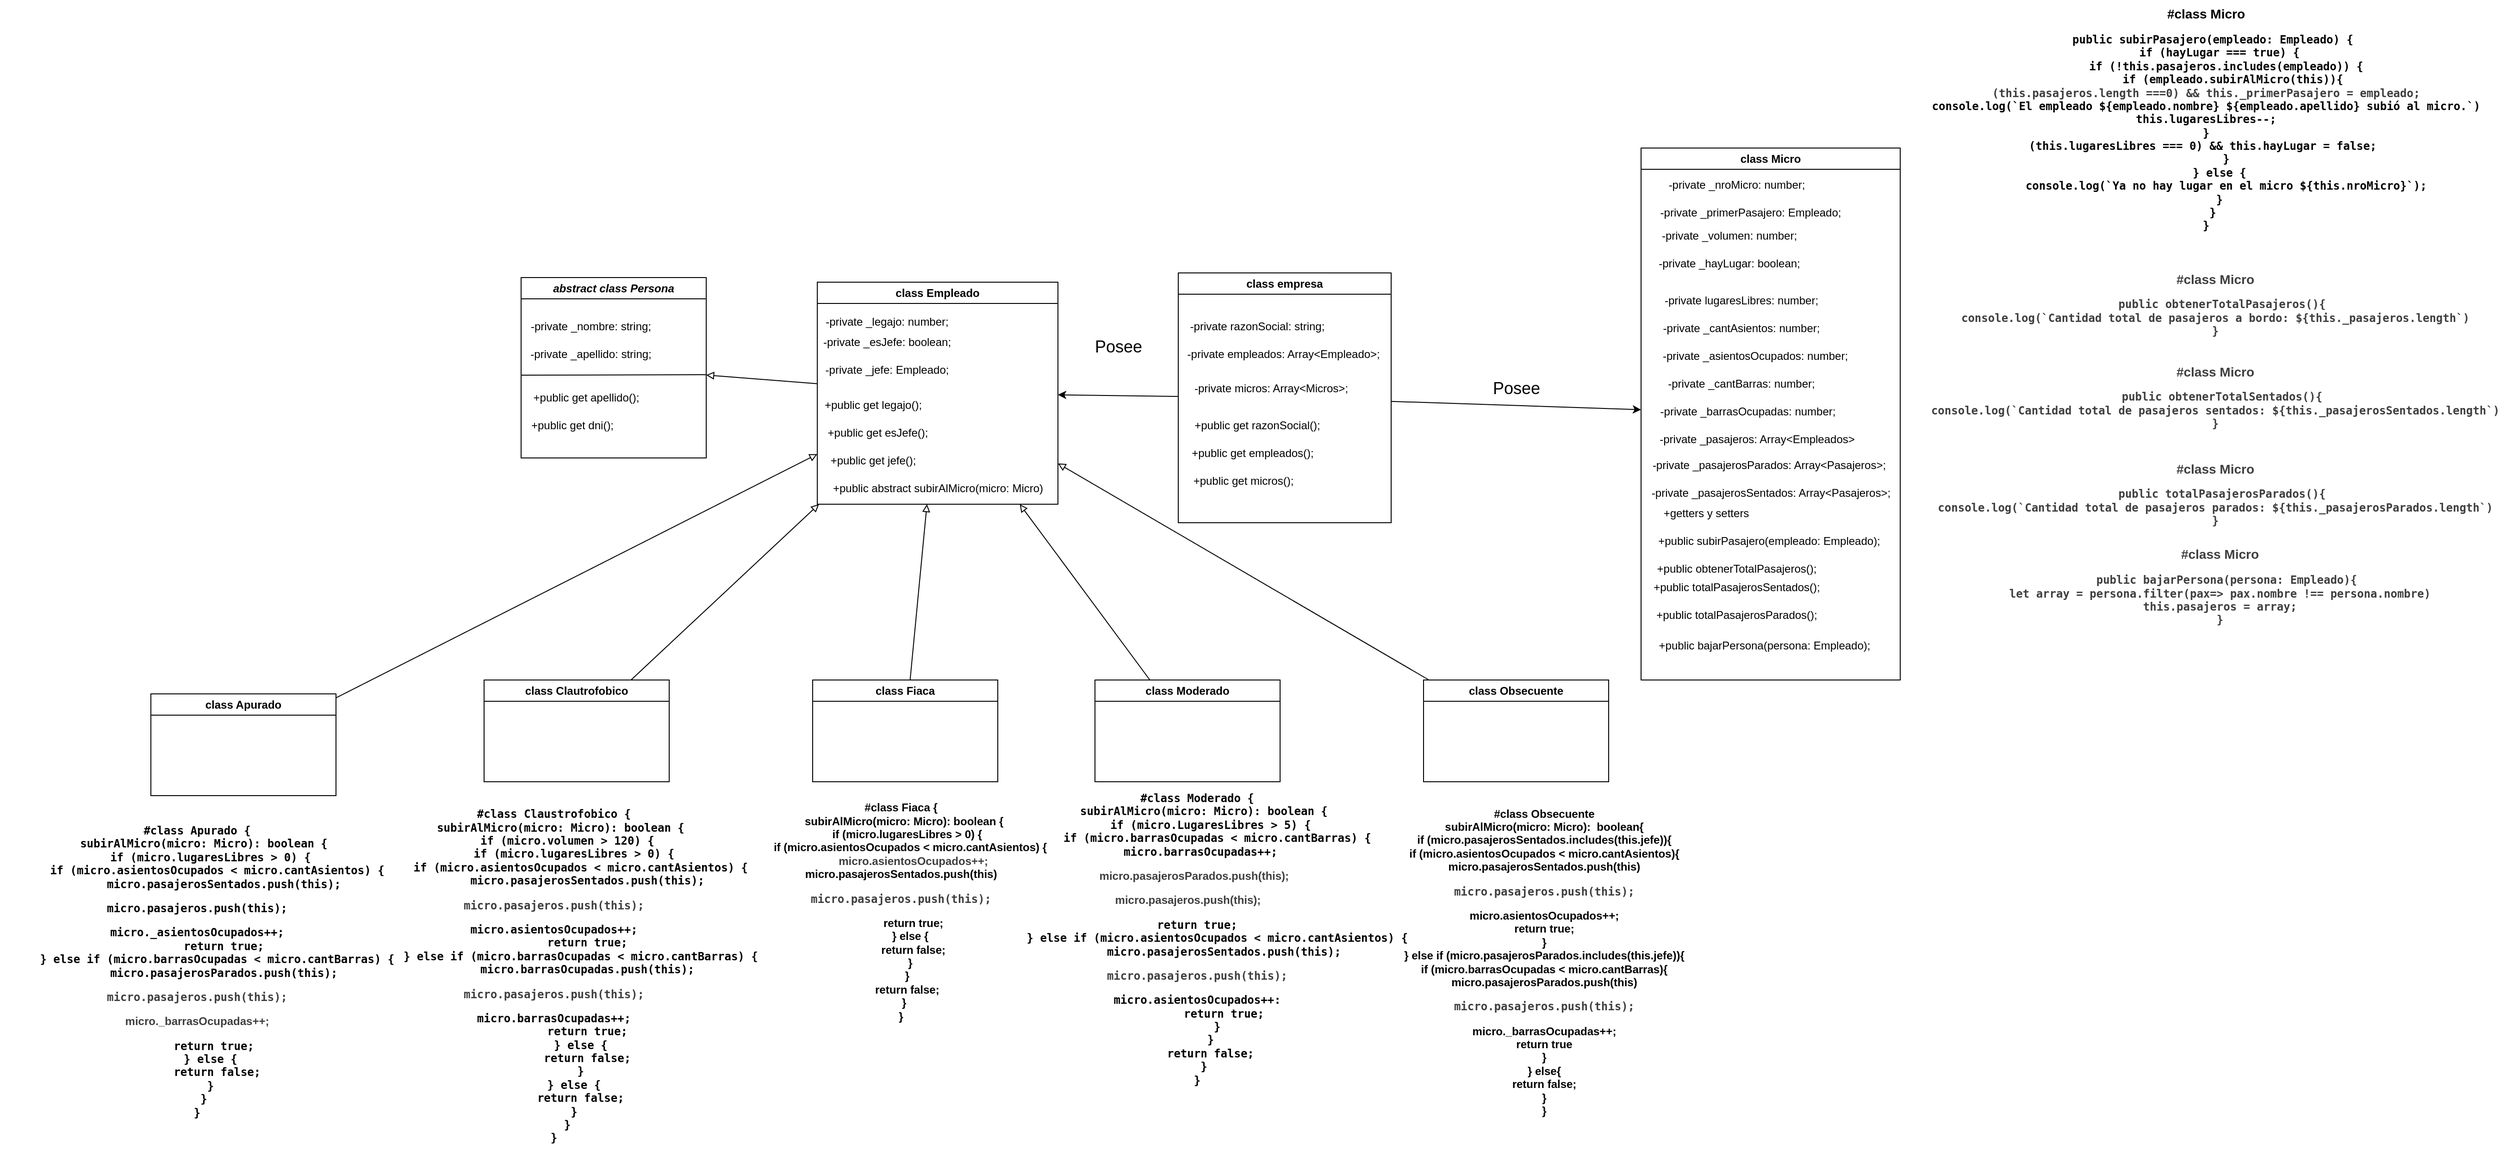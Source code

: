 <mxfile>
    <diagram id="M7MGz19tFflpK_Xd4jR1" name="Page-1">
        <mxGraphModel dx="2134" dy="1693" grid="1" gridSize="10" guides="1" tooltips="1" connect="1" arrows="1" fold="1" page="1" pageScale="1" pageWidth="850" pageHeight="1100" math="0" shadow="0">
            <root>
                <mxCell id="0"/>
                <mxCell id="1" parent="0"/>
                <mxCell id="2" value="&lt;i&gt;abstract class Persona&lt;/i&gt;" style="swimlane;whiteSpace=wrap;html=1;" parent="1" vertex="1">
                    <mxGeometry x="-290" y="5" width="200" height="195" as="geometry"/>
                </mxCell>
                <mxCell id="3" value="-private _nombre: string;" style="text;html=1;align=center;verticalAlign=middle;resizable=0;points=[];autosize=1;strokeColor=none;fillColor=none;" parent="2" vertex="1">
                    <mxGeometry y="38" width="150" height="30" as="geometry"/>
                </mxCell>
                <mxCell id="4" value="-private _apellido: string;" style="text;html=1;align=center;verticalAlign=middle;resizable=0;points=[];autosize=1;strokeColor=none;fillColor=none;" parent="2" vertex="1">
                    <mxGeometry y="68" width="150" height="30" as="geometry"/>
                </mxCell>
                <mxCell id="7" value="+public get apellido();" style="text;html=1;align=center;verticalAlign=middle;resizable=0;points=[];autosize=1;strokeColor=none;fillColor=none;" parent="2" vertex="1">
                    <mxGeometry y="115" width="140" height="30" as="geometry"/>
                </mxCell>
                <mxCell id="8" value="+public get dni();" style="text;html=1;align=center;verticalAlign=middle;resizable=0;points=[];autosize=1;strokeColor=none;fillColor=none;" parent="2" vertex="1">
                    <mxGeometry y="145" width="110" height="30" as="geometry"/>
                </mxCell>
                <mxCell id="14" value="" style="endArrow=none;html=1;exitX=0.001;exitY=1.018;exitDx=0;exitDy=0;exitPerimeter=0;" parent="2" edge="1">
                    <mxGeometry width="50" height="50" relative="1" as="geometry">
                        <mxPoint x="0.14" y="105.54" as="sourcePoint"/>
                        <mxPoint x="200" y="105" as="targetPoint"/>
                    </mxGeometry>
                </mxCell>
                <mxCell id="10" style="edgeStyle=none;html=1;endArrow=block;endFill=0;" parent="1" source="9" target="2" edge="1">
                    <mxGeometry relative="1" as="geometry"/>
                </mxCell>
                <mxCell id="9" value="class Empleado" style="swimlane;whiteSpace=wrap;html=1;" parent="1" vertex="1">
                    <mxGeometry x="30" y="10" width="260" height="240" as="geometry"/>
                </mxCell>
                <mxCell id="11" value="-private _esJefe: boolean;" style="text;html=1;align=center;verticalAlign=middle;resizable=0;points=[];autosize=1;strokeColor=none;fillColor=none;" parent="9" vertex="1">
                    <mxGeometry x="-5" y="50" width="160" height="30" as="geometry"/>
                </mxCell>
                <mxCell id="12" value="-private _jefe: Empleado;" style="text;html=1;align=center;verticalAlign=middle;resizable=0;points=[];autosize=1;strokeColor=none;fillColor=none;" parent="9" vertex="1">
                    <mxGeometry x="-5" y="80" width="160" height="30" as="geometry"/>
                </mxCell>
                <mxCell id="38" value="-private _legajo: number;" style="text;html=1;align=center;verticalAlign=middle;resizable=0;points=[];autosize=1;strokeColor=none;fillColor=none;" parent="9" vertex="1">
                    <mxGeometry x="-5" y="28" width="160" height="30" as="geometry"/>
                </mxCell>
                <mxCell id="39" value="+public get legajo();" style="text;html=1;align=center;verticalAlign=middle;resizable=0;points=[];autosize=1;strokeColor=none;fillColor=none;" parent="9" vertex="1">
                    <mxGeometry x="-5" y="118" width="130" height="30" as="geometry"/>
                </mxCell>
                <mxCell id="40" value="+public get esJefe();" style="text;html=1;align=center;verticalAlign=middle;resizable=0;points=[];autosize=1;strokeColor=none;fillColor=none;" parent="9" vertex="1">
                    <mxGeometry y="148" width="130" height="30" as="geometry"/>
                </mxCell>
                <mxCell id="41" value="+public get jefe();" style="text;html=1;align=center;verticalAlign=middle;resizable=0;points=[];autosize=1;strokeColor=none;fillColor=none;" parent="9" vertex="1">
                    <mxGeometry y="178" width="120" height="30" as="geometry"/>
                </mxCell>
                <mxCell id="65" value="&lt;span style=&quot;color: rgb(0, 0, 0);&quot;&gt;+public abstract subirAlMicro(micro: Micro)&lt;/span&gt;&lt;span style=&quot;font-family: monospace; font-size: 0px; text-align: start;&quot;&gt;3CmxGraphModel%3E%3Croot%3E%3CmxCell%20id%3D%220%22%2F%3E%3CmxCell%20id%3D%221%22%20parent%3D%220%22%2F%3E%3CmxCell%20id%3D%222%22%20value%3D%22%2Bpublic%20subirAlMicro(micro%3A%20Micro)%22%20style%3D%22text%3Bhtml%3D1%3Balign%3Dcenter%3BverticalAlign%3Dmiddle%3Bresizable%3D0%3Bpoints%3D%5B%5D%3Bautosize%3D1%3BstrokeColor%3Dnone%3BfillColor%3Dnone%3B%22%20vertex%3D%221%22%20parent%3D%221%22%3E%3CmxGeometry%20x%3D%22-510%22%20y%3D%22500%22%20width%3D%22200%22%20height%3D%2230%22%20as%3D%22geometry%22%2F%3E%3C%2FmxCell%3E%3C%2Froot%3E%3C%2FmxGraphModel%3E&lt;/span&gt;" style="text;html=1;align=center;verticalAlign=middle;resizable=0;points=[];autosize=1;strokeColor=none;fillColor=none;" parent="9" vertex="1">
                    <mxGeometry x="5" y="208" width="250" height="30" as="geometry"/>
                </mxCell>
                <mxCell id="20" style="edgeStyle=none;html=1;" parent="1" source="13" target="9" edge="1">
                    <mxGeometry relative="1" as="geometry"/>
                </mxCell>
                <mxCell id="97" style="edgeStyle=none;html=1;" parent="1" source="13" target="44" edge="1">
                    <mxGeometry relative="1" as="geometry"/>
                </mxCell>
                <mxCell id="13" value="class empresa" style="swimlane;whiteSpace=wrap;html=1;" parent="1" vertex="1">
                    <mxGeometry x="420" width="230" height="270" as="geometry"/>
                </mxCell>
                <mxCell id="16" value="-private razonSocial: string;" style="text;html=1;align=center;verticalAlign=middle;resizable=0;points=[];autosize=1;strokeColor=none;fillColor=none;" parent="13" vertex="1">
                    <mxGeometry y="43" width="170" height="30" as="geometry"/>
                </mxCell>
                <mxCell id="17" value="-private empleados: Array&amp;lt;Empleado&amp;gt;;&amp;nbsp;" style="text;html=1;align=center;verticalAlign=middle;resizable=0;points=[];autosize=1;strokeColor=none;fillColor=none;" parent="13" vertex="1">
                    <mxGeometry y="73" width="230" height="30" as="geometry"/>
                </mxCell>
                <mxCell id="18" value="+public get razonSocial();" style="text;html=1;align=center;verticalAlign=middle;resizable=0;points=[];autosize=1;strokeColor=none;fillColor=none;" parent="13" vertex="1">
                    <mxGeometry x="5" y="150" width="160" height="30" as="geometry"/>
                </mxCell>
                <mxCell id="19" value="+public get empleados();" style="text;html=1;align=center;verticalAlign=middle;resizable=0;points=[];autosize=1;strokeColor=none;fillColor=none;" parent="13" vertex="1">
                    <mxGeometry y="180" width="160" height="30" as="geometry"/>
                </mxCell>
                <mxCell id="42" value="-private micros: Array&amp;lt;Micros&amp;gt;;" style="text;html=1;align=center;verticalAlign=middle;resizable=0;points=[];autosize=1;strokeColor=none;fillColor=none;" parent="13" vertex="1">
                    <mxGeometry x="5" y="110" width="190" height="30" as="geometry"/>
                </mxCell>
                <mxCell id="43" value="+public get micros();" style="text;html=1;align=center;verticalAlign=middle;resizable=0;points=[];autosize=1;strokeColor=none;fillColor=none;" parent="13" vertex="1">
                    <mxGeometry x="5" y="210" width="130" height="30" as="geometry"/>
                </mxCell>
                <mxCell id="21" value="&lt;font style=&quot;font-size: 18px;&quot;&gt;Posee&lt;/font&gt;" style="text;html=1;align=center;verticalAlign=middle;resizable=0;points=[];autosize=1;strokeColor=none;fillColor=none;" parent="1" vertex="1">
                    <mxGeometry x="320" y="60" width="70" height="40" as="geometry"/>
                </mxCell>
                <mxCell id="32" style="edgeStyle=none;html=1;endArrow=block;endFill=0;" parent="1" source="22" target="9" edge="1">
                    <mxGeometry relative="1" as="geometry"/>
                </mxCell>
                <mxCell id="22" value="class Clautrofobico" style="swimlane;whiteSpace=wrap;html=1;" parent="1" vertex="1">
                    <mxGeometry x="-330" y="440" width="200" height="110" as="geometry"/>
                </mxCell>
                <mxCell id="34" style="edgeStyle=none;html=1;endArrow=block;endFill=0;" parent="1" source="23" target="9" edge="1">
                    <mxGeometry relative="1" as="geometry"/>
                </mxCell>
                <mxCell id="23" value="class Fiaca" style="swimlane;whiteSpace=wrap;html=1;startSize=23;" parent="1" vertex="1">
                    <mxGeometry x="25" y="440" width="200" height="110" as="geometry"/>
                </mxCell>
                <mxCell id="35" style="edgeStyle=none;html=1;endArrow=block;endFill=0;" parent="1" source="24" target="9" edge="1">
                    <mxGeometry relative="1" as="geometry"/>
                </mxCell>
                <mxCell id="24" value="class Moderado" style="swimlane;whiteSpace=wrap;html=1;" parent="1" vertex="1">
                    <mxGeometry x="330" y="440" width="200" height="110" as="geometry"/>
                </mxCell>
                <mxCell id="36" style="edgeStyle=none;html=1;endArrow=block;endFill=0;" parent="1" source="29" target="9" edge="1">
                    <mxGeometry relative="1" as="geometry"/>
                </mxCell>
                <mxCell id="29" value="class Obsecuente" style="swimlane;whiteSpace=wrap;html=1;" parent="1" vertex="1">
                    <mxGeometry x="685" y="440" width="200" height="110" as="geometry"/>
                </mxCell>
                <mxCell id="31" style="edgeStyle=none;html=1;endArrow=block;endFill=0;" parent="1" source="30" target="9" edge="1">
                    <mxGeometry relative="1" as="geometry"/>
                </mxCell>
                <mxCell id="30" value="class Apurado" style="swimlane;whiteSpace=wrap;html=1;" parent="1" vertex="1">
                    <mxGeometry x="-690" y="455" width="200" height="110" as="geometry"/>
                </mxCell>
                <mxCell id="44" value="class Micro" style="swimlane;whiteSpace=wrap;html=1;" parent="1" vertex="1">
                    <mxGeometry x="920" y="-135" width="280" height="575" as="geometry"/>
                </mxCell>
                <mxCell id="45" value="-private _nroMicro: number;" style="text;html=1;align=center;verticalAlign=middle;resizable=0;points=[];autosize=1;strokeColor=none;fillColor=none;" parent="44" vertex="1">
                    <mxGeometry x="17.5" y="25" width="170" height="30" as="geometry"/>
                </mxCell>
                <mxCell id="48" value="-private _volumen: number;" style="text;html=1;align=center;verticalAlign=middle;resizable=0;points=[];autosize=1;strokeColor=none;fillColor=none;" parent="44" vertex="1">
                    <mxGeometry x="10" y="80" width="170" height="30" as="geometry"/>
                </mxCell>
                <mxCell id="49" value="-private _hayLugar: boolean;" style="text;html=1;align=center;verticalAlign=middle;resizable=0;points=[];autosize=1;strokeColor=none;fillColor=none;" parent="44" vertex="1">
                    <mxGeometry x="5" y="110" width="180" height="30" as="geometry"/>
                </mxCell>
                <mxCell id="50" value="-private _asientosOcupados: number;" style="text;html=1;align=center;verticalAlign=middle;resizable=0;points=[];autosize=1;strokeColor=none;fillColor=none;" parent="44" vertex="1">
                    <mxGeometry x="12.5" y="210" width="220" height="30" as="geometry"/>
                </mxCell>
                <mxCell id="54" value="-private _barrasOcupadas: number;" style="text;html=1;align=center;verticalAlign=middle;resizable=0;points=[];autosize=1;strokeColor=none;fillColor=none;" parent="44" vertex="1">
                    <mxGeometry x="10" y="270" width="210" height="30" as="geometry"/>
                </mxCell>
                <mxCell id="56" value="+public subirPasajero(empleado: Empleado);" style="text;html=1;align=center;verticalAlign=middle;resizable=0;points=[];autosize=1;strokeColor=none;fillColor=none;" parent="44" vertex="1">
                    <mxGeometry x="7.5" y="410" width="260" height="30" as="geometry"/>
                </mxCell>
                <mxCell id="58" value="-private _pasajeros: Array&amp;lt;Empleados&amp;gt;" style="text;html=1;align=center;verticalAlign=middle;resizable=0;points=[];autosize=1;strokeColor=none;fillColor=none;" parent="44" vertex="1">
                    <mxGeometry x="10" y="300" width="230" height="30" as="geometry"/>
                </mxCell>
                <mxCell id="61" value="+getters y setters" style="text;html=1;align=center;verticalAlign=middle;resizable=0;points=[];autosize=1;strokeColor=none;fillColor=none;" parent="44" vertex="1">
                    <mxGeometry x="10" y="380" width="120" height="30" as="geometry"/>
                </mxCell>
                <mxCell id="64" value="-private lugaresLibres: number;" style="text;html=1;align=center;verticalAlign=middle;resizable=0;points=[];autosize=1;strokeColor=none;fillColor=none;" parent="44" vertex="1">
                    <mxGeometry x="12.5" y="150" width="190" height="30" as="geometry"/>
                </mxCell>
                <mxCell id="73" value="-private _pasajerosParados: Array&amp;lt;Pasajeros&amp;gt;;" style="text;html=1;align=center;verticalAlign=middle;resizable=0;points=[];autosize=1;strokeColor=none;fillColor=none;" parent="44" vertex="1">
                    <mxGeometry x="-2.5" y="328" width="280" height="30" as="geometry"/>
                </mxCell>
                <mxCell id="74" value="-private _pasajerosSentados: Array&amp;lt;Pasajeros&amp;gt;;" style="text;html=1;align=center;verticalAlign=middle;resizable=0;points=[];autosize=1;strokeColor=none;fillColor=none;" parent="44" vertex="1">
                    <mxGeometry y="358" width="280" height="30" as="geometry"/>
                </mxCell>
                <mxCell id="81" value="-private _cantAsientos: number;" style="text;html=1;align=center;verticalAlign=middle;resizable=0;points=[];autosize=1;strokeColor=none;fillColor=none;" parent="44" vertex="1">
                    <mxGeometry x="12.5" y="180" width="190" height="30" as="geometry"/>
                </mxCell>
                <mxCell id="82" value="-private _cantBarras: number;" style="text;html=1;align=center;verticalAlign=middle;resizable=0;points=[];autosize=1;strokeColor=none;fillColor=none;" parent="44" vertex="1">
                    <mxGeometry x="17.5" y="240" width="180" height="30" as="geometry"/>
                </mxCell>
                <mxCell id="99" value="+public obtenerTotalPasajeros();" style="text;html=1;align=center;verticalAlign=middle;resizable=0;points=[];autosize=1;strokeColor=none;fillColor=none;" vertex="1" parent="44">
                    <mxGeometry x="2.5" y="440" width="200" height="30" as="geometry"/>
                </mxCell>
                <mxCell id="101" value="+public totalPasajerosSentados();" style="text;html=1;align=center;verticalAlign=middle;resizable=0;points=[];autosize=1;strokeColor=none;fillColor=none;" vertex="1" parent="44">
                    <mxGeometry x="2.5" y="460" width="200" height="30" as="geometry"/>
                </mxCell>
                <mxCell id="102" value="+public totalPasajerosParados();" style="text;html=1;align=center;verticalAlign=middle;resizable=0;points=[];autosize=1;strokeColor=none;fillColor=none;" vertex="1" parent="44">
                    <mxGeometry x="2.5" y="490" width="200" height="30" as="geometry"/>
                </mxCell>
                <mxCell id="108" value="+public bajarPersona(persona: Empleado);" style="text;html=1;align=center;verticalAlign=middle;resizable=0;points=[];autosize=1;strokeColor=none;fillColor=none;" vertex="1" parent="44">
                    <mxGeometry x="7.5" y="523" width="250" height="30" as="geometry"/>
                </mxCell>
                <mxCell id="109" value="-private _primerPasajero: Empleado;" style="text;html=1;align=center;verticalAlign=middle;resizable=0;points=[];autosize=1;strokeColor=none;fillColor=none;" vertex="1" parent="44">
                    <mxGeometry x="7.5" y="55" width="220" height="30" as="geometry"/>
                </mxCell>
                <mxCell id="57" value="&lt;font style=&quot;font-size: 14px;&quot;&gt;&lt;b&gt;#class Micro&lt;/b&gt;&lt;/font&gt;&lt;div&gt;&lt;pre&gt;&lt;div&gt;&lt;b&gt;  public subirPasajero(empleado: Empleado) {&lt;br&gt;    if (hayLugar === true) {&lt;br&gt;      if (!this.pasajeros.includes(empleado)) {&lt;/b&gt;&lt;/div&gt;&lt;div&gt;&lt;b&gt;        if (empleado.subirAlMicro(this)){&lt;/b&gt;&lt;/div&gt;&lt;div&gt;&lt;b style=&quot;color: rgb(63, 63, 63); scrollbar-color: rgb(226, 226, 226) rgb(251, 251, 251);&quot;&gt;(this.pasajeros.length ===0) &amp;amp;&amp;amp; this._primerPasajero = empleado;&lt;/b&gt;&lt;b&gt;&lt;/b&gt;&lt;/div&gt;&lt;div&gt;&lt;b&gt;console.log(`El empleado ${empleado.nombre} ${empleado.apellido} subió al micro.`)&lt;/b&gt;&lt;/div&gt;&lt;div&gt;&lt;b&gt;this.lugaresLibres--;&lt;/b&gt;&lt;/div&gt;&lt;div&gt;&lt;b&gt;}&lt;/b&gt;&lt;/div&gt;&lt;div&gt;&lt;b&gt;(this.lugaresLibres === 0) &amp;amp;&amp;amp; this.hayLugar = false; &lt;br&gt;      }&lt;br&gt;    } else {&lt;br&gt;      console.log(`Ya no hay lugar en el micro ${this.nroMicro}`);&lt;br&gt;    }&lt;br&gt;  }&lt;br&gt;}&lt;/b&gt;&lt;/div&gt;&lt;/pre&gt;&lt;/div&gt;" style="text;html=1;align=center;verticalAlign=middle;resizable=0;points=[];autosize=1;strokeColor=none;fillColor=none;" parent="1" vertex="1">
                    <mxGeometry x="1250" y="-295" width="560" height="270" as="geometry"/>
                </mxCell>
                <mxCell id="63" value="&lt;pre&gt;&lt;b&gt;#class Apurado {&lt;br&gt;  subirAlMicro(micro: Micro): boolean {&lt;br&gt;    if (micro.lugaresLibres &amp;gt; 0) {&lt;br&gt;      if (micro.asientosOcupados &amp;lt; micro.cantAsientos) {&lt;br&gt;        micro.pasajerosSentados.push(this);&lt;/b&gt;&lt;/pre&gt;&lt;pre&gt;&lt;b&gt;micro.pasajeros.push(this);&lt;/b&gt;&lt;/pre&gt;&lt;pre&gt;&lt;b&gt;micro._asientosOcupados++;&lt;br&gt;        return true;&lt;br&gt;      } else if (micro.barrasOcupadas &amp;lt; micro.cantBarras) {&lt;br&gt;        micro.pasajerosParados.push(this);&lt;/b&gt;&lt;/pre&gt;&lt;pre&gt;&lt;pre style=&quot;color: rgb(63, 63, 63); scrollbar-color: rgb(226, 226, 226) rgb(251, 251, 251);&quot;&gt;&lt;b style=&quot;color: rgb(63, 63, 63); scrollbar-color: rgb(226, 226, 226) rgb(251, 251, 251);&quot;&gt;micro.pasajeros.push(this);&lt;/b&gt;&lt;/pre&gt;&lt;/pre&gt;&lt;pre&gt;&lt;b style=&quot;color: rgb(63, 63, 63); background-color: transparent; font-family: Helvetica; white-space: normal;&quot;&gt;micro._barrasOcupadas++;&lt;/b&gt;&lt;/pre&gt;&lt;pre&gt;&lt;b&gt;        return true;   &lt;br&gt;    } else {&lt;br&gt;      return false;&lt;br&gt;    }&lt;br&gt;  }&lt;br&gt;}&lt;/b&gt;&lt;/pre&gt;" style="text;html=1;align=center;verticalAlign=middle;whiteSpace=wrap;rounded=0;" parent="1" vertex="1">
                    <mxGeometry x="-800" y="670" width="320" height="170" as="geometry"/>
                </mxCell>
                <mxCell id="67" value="&lt;pre&gt;&lt;b&gt;#class Claustrofobico {&lt;br&gt;  subirAlMicro(micro: Micro): boolean {&lt;br&gt;    if (micro.volumen &amp;gt; 120) {&lt;br&gt;      if (micro.lugaresLibres &amp;gt; 0) {&lt;br&gt;        if (micro.asientosOcupados &amp;lt; micro.cantAsientos) {&lt;br&gt;          micro.pasajerosSentados.push(this);&lt;/b&gt;&lt;/pre&gt;&lt;pre&gt;&lt;pre style=&quot;color: rgb(63, 63, 63); scrollbar-color: rgb(226, 226, 226) rgb(251, 251, 251);&quot;&gt;&lt;b style=&quot;color: rgb(63, 63, 63); scrollbar-color: rgb(226, 226, 226) rgb(251, 251, 251);&quot;&gt;micro.pasajeros.push(this);&lt;/b&gt;&lt;/pre&gt;&lt;/pre&gt;&lt;pre&gt;&lt;b&gt;micro.asientosOcupados++;&lt;br&gt;          return true;&lt;br&gt;        } else if (micro.barrasOcupadas &amp;lt; micro.cantBarras) {&lt;br&gt;          micro.barrasOcupadas.push(this);&lt;/b&gt;&lt;/pre&gt;&lt;pre&gt;&lt;pre style=&quot;color: rgb(63, 63, 63); scrollbar-color: rgb(226, 226, 226) rgb(251, 251, 251);&quot;&gt;&lt;b style=&quot;color: rgb(63, 63, 63); scrollbar-color: rgb(226, 226, 226) rgb(251, 251, 251);&quot;&gt;micro.pasajeros.push(this);&lt;/b&gt;&lt;/pre&gt;&lt;/pre&gt;&lt;pre&gt;&lt;b&gt;micro.barrasOcupadas++;&lt;br&gt;          return true;&lt;br&gt;        } else {&lt;br&gt;          return false;&lt;br&gt;        }&lt;br&gt;      } else {&lt;br&gt;        return false;&lt;br&gt;      }&lt;br&gt;    }&lt;br&gt;}&lt;/b&gt;&lt;/pre&gt;" style="text;html=1;align=center;verticalAlign=middle;resizable=0;points=[];autosize=1;strokeColor=none;fillColor=none;" parent="1" vertex="1">
                    <mxGeometry x="-470" y="560" width="430" height="400" as="geometry"/>
                </mxCell>
                <mxCell id="70" value="&lt;div&gt;&lt;div&gt;&lt;b&gt;#class Fiaca {&lt;/b&gt;&lt;/div&gt;&lt;div&gt;&lt;b&gt;&amp;nbsp; subirAlMicro(micro: Micro): boolean {&lt;/b&gt;&lt;/div&gt;&lt;div&gt;&lt;b&gt;&amp;nbsp; &amp;nbsp; if (micro.lugaresLibres &amp;gt; 0) {&lt;/b&gt;&lt;/div&gt;&lt;div&gt;&lt;b&gt;&amp;nbsp; &amp;nbsp; &amp;nbsp; if (micro.asientosOcupados &amp;lt; micro.cantAsientos) {&lt;/b&gt;&lt;/div&gt;&lt;div&gt;&lt;b style=&quot;color: rgb(63, 63, 63); background-color: transparent;&quot;&gt;&amp;nbsp; &amp;nbsp; &amp;nbsp; &amp;nbsp; micro.asientosOcupados++;&lt;/b&gt;&lt;/div&gt;&lt;div&gt;&lt;b&gt;micro.pasajerosSentados.push(this)&lt;/b&gt;&lt;/div&gt;&lt;div&gt;&lt;pre style=&quot;color: rgb(63, 63, 63); scrollbar-color: rgb(226, 226, 226) rgb(251, 251, 251);&quot;&gt;&lt;b style=&quot;color: rgb(63, 63, 63); scrollbar-color: rgb(226, 226, 226) rgb(251, 251, 251);&quot;&gt;micro.pasajeros.push(this);&lt;/b&gt;&lt;/pre&gt;&lt;/div&gt;&lt;div&gt;&lt;b&gt;&amp;nbsp; &amp;nbsp; &amp;nbsp; &amp;nbsp; return true;&lt;/b&gt;&lt;/div&gt;&lt;div&gt;&lt;b&gt;&amp;nbsp; &amp;nbsp; &amp;nbsp; } else {&lt;/b&gt;&lt;/div&gt;&lt;div&gt;&lt;b&gt;&amp;nbsp; &amp;nbsp; &amp;nbsp; &amp;nbsp; return false;&lt;/b&gt;&lt;/div&gt;&lt;div&gt;&lt;b&gt;&amp;nbsp; &amp;nbsp; &amp;nbsp; }&lt;/b&gt;&lt;/div&gt;&lt;div&gt;&lt;b&gt;&amp;nbsp; &amp;nbsp; }&lt;/b&gt;&lt;/div&gt;&lt;div&gt;&lt;b&gt;&amp;nbsp; &amp;nbsp; return false;&lt;/b&gt;&lt;/div&gt;&lt;div&gt;&lt;b&gt;&amp;nbsp; }&lt;/b&gt;&lt;/div&gt;&lt;div&gt;&lt;b&gt;}&lt;/b&gt;&lt;/div&gt;&lt;/div&gt;&lt;div&gt;&lt;br&gt;&lt;/div&gt;&lt;div&gt;&lt;br&gt;&lt;/div&gt;" style="text;html=1;align=center;verticalAlign=middle;resizable=0;points=[];autosize=1;strokeColor=none;fillColor=none;" parent="1" vertex="1">
                    <mxGeometry x="-50" y="565" width="340" height="280" as="geometry"/>
                </mxCell>
                <mxCell id="78" value="&lt;pre&gt;&lt;b&gt;#class Moderado {&lt;br&gt;  subirAlMicro(micro: Micro): boolean {&lt;br&gt;    if (micro.LugaresLibres &amp;gt; 5) {&lt;br&gt;      if (micro.barrasOcupadas &amp;lt; micro.cantBarras) {&lt;br&gt; micro.barrasOcupadas++;&lt;br&gt;&lt;/b&gt;&lt;/pre&gt;&lt;pre&gt;&lt;b style=&quot;color: rgb(63, 63, 63); background-color: transparent; font-family: Helvetica; white-space-collapse: collapse;&quot;&gt;micro.pasajerosParados.push(this);&amp;nbsp;&amp;nbsp;&lt;/b&gt;&lt;/pre&gt;&lt;pre&gt;&lt;b style=&quot;color: rgb(63, 63, 63); background-color: transparent; font-family: Helvetica; white-space-collapse: collapse;&quot;&gt;&lt;b style=&quot;color: rgb(63, 63, 63); background-color: transparent; scrollbar-color: rgb(226, 226, 226) rgb(251, 251, 251);&quot;&gt;micro.pasajeros.push(this);&lt;/b&gt;&amp;nbsp; &amp;nbsp; &amp;nbsp;&amp;nbsp;&lt;/b&gt;&lt;/pre&gt;&lt;pre&gt;&lt;b&gt;return true;&lt;br&gt;      } else if (micro.asientosOcupados &amp;lt; micro.cantAsientos) {&lt;br&gt;        micro.pasajerosSentados.push(this);&lt;/b&gt;&lt;/pre&gt;&lt;pre&gt;&lt;pre style=&quot;color: rgb(63, 63, 63); scrollbar-color: rgb(226, 226, 226) rgb(251, 251, 251);&quot;&gt;&lt;b style=&quot;color: rgb(63, 63, 63); scrollbar-color: rgb(226, 226, 226) rgb(251, 251, 251);&quot;&gt;micro.pasajeros.push(this);&lt;/b&gt;&lt;/pre&gt;&lt;/pre&gt;&lt;pre&gt;&lt;b&gt;micro.asientosOcupados++:&lt;br&gt;        return true;&lt;br&gt;      }&lt;br&gt;    }&lt;br&gt;    return false;&lt;br&gt;  }&lt;br&gt;}&lt;/b&gt;&lt;/pre&gt;" style="text;html=1;align=center;verticalAlign=middle;resizable=0;points=[];autosize=1;strokeColor=none;fillColor=none;" parent="1" vertex="1">
                    <mxGeometry x="220" y="540" width="440" height="360" as="geometry"/>
                </mxCell>
                <mxCell id="80" value="&lt;b&gt;#class Obsecuente&lt;/b&gt;&lt;div&gt;&lt;b&gt;subirAlMicro(micro: Micro):&amp;nbsp; boolean{&lt;/b&gt;&lt;/div&gt;&lt;div&gt;&lt;b&gt;if (micro.pasajerosSentados.includes(this.jefe)){&lt;/b&gt;&lt;/div&gt;&lt;div&gt;&lt;b&gt;if (micro.asientosOcupados &amp;lt; micro.cantAsientos){&lt;/b&gt;&lt;/div&gt;&lt;div&gt;&lt;b&gt;micro.pasajerosSentados.push(this)&lt;/b&gt;&lt;/div&gt;&lt;div&gt;&lt;pre style=&quot;color: rgb(63, 63, 63); scrollbar-color: rgb(226, 226, 226) rgb(251, 251, 251);&quot;&gt;&lt;b style=&quot;color: rgb(63, 63, 63); scrollbar-color: rgb(226, 226, 226) rgb(251, 251, 251);&quot;&gt;micro.pasajeros.push(this);&lt;/b&gt;&lt;/pre&gt;&lt;/div&gt;&lt;div&gt;&lt;b&gt;micro.asientosOcupados++;&lt;/b&gt;&lt;/div&gt;&lt;div&gt;&lt;b&gt;return true;&lt;/b&gt;&lt;/div&gt;&lt;div&gt;&lt;b&gt;}&lt;/b&gt;&lt;/div&gt;&lt;div&gt;&lt;b&gt;} else if (micro.pasajerosParados.includes(this.jefe)){&lt;/b&gt;&lt;/div&gt;&lt;div&gt;&lt;b&gt;if (micro.barrasOcupadas &amp;lt; micro.cantBarras){&lt;/b&gt;&lt;/div&gt;&lt;div&gt;&lt;b&gt;micro.pasajerosParados.push(this)&lt;/b&gt;&lt;/div&gt;&lt;div&gt;&lt;pre style=&quot;color: rgb(63, 63, 63); scrollbar-color: rgb(226, 226, 226) rgb(251, 251, 251);&quot;&gt;&lt;b style=&quot;color: rgb(63, 63, 63); scrollbar-color: rgb(226, 226, 226) rgb(251, 251, 251);&quot;&gt;micro.pasajeros.push(this);&lt;/b&gt;&lt;/pre&gt;&lt;/div&gt;&lt;div&gt;&lt;b&gt;micro._barrasOcupadas++;&lt;/b&gt;&lt;/div&gt;&lt;div&gt;&lt;b&gt;return true&lt;/b&gt;&lt;/div&gt;&lt;div&gt;&lt;b&gt;}&lt;/b&gt;&lt;/div&gt;&lt;div&gt;&lt;b&gt;} else{&lt;/b&gt;&lt;/div&gt;&lt;div&gt;&lt;b&gt;return false;&lt;/b&gt;&lt;/div&gt;&lt;div&gt;&lt;b&gt;}&lt;/b&gt;&lt;/div&gt;&lt;div&gt;&lt;b&gt;}&lt;/b&gt;&lt;/div&gt;" style="text;html=1;align=center;verticalAlign=middle;resizable=0;points=[];autosize=1;strokeColor=none;fillColor=none;" parent="1" vertex="1">
                    <mxGeometry x="650" y="570" width="330" height="350" as="geometry"/>
                </mxCell>
                <mxCell id="98" value="&lt;font style=&quot;font-size: 18px;&quot;&gt;Posee&lt;/font&gt;" style="text;html=1;align=center;verticalAlign=middle;resizable=0;points=[];autosize=1;strokeColor=none;fillColor=none;" parent="1" vertex="1">
                    <mxGeometry x="750" y="105" width="70" height="40" as="geometry"/>
                </mxCell>
                <mxCell id="100" value="&lt;font style=&quot;color: rgb(63, 63, 63); scrollbar-color: rgb(226, 226, 226) rgb(251, 251, 251); font-size: 14px;&quot;&gt;&lt;b style=&quot;color: rgb(63, 63, 63); scrollbar-color: rgb(226, 226, 226) rgb(251, 251, 251);&quot;&gt;#class Micro&lt;/b&gt;&lt;/font&gt;&lt;div style=&quot;color: rgb(63, 63, 63); scrollbar-color: rgb(226, 226, 226) rgb(251, 251, 251);&quot;&gt;&lt;pre style=&quot;color: rgb(63, 63, 63); scrollbar-color: rgb(226, 226, 226) rgb(251, 251, 251);&quot;&gt;&lt;div style=&quot;color: rgb(63, 63, 63); scrollbar-color: rgb(226, 226, 226) rgb(251, 251, 251);&quot;&gt;&lt;b style=&quot;color: rgb(63, 63, 63); scrollbar-color: rgb(226, 226, 226) rgb(251, 251, 251);&quot;&gt;  public obtenerTotalPasajeros(){&lt;/b&gt;&lt;/div&gt;&lt;div style=&quot;color: rgb(63, 63, 63); scrollbar-color: rgb(226, 226, 226) rgb(251, 251, 251);&quot;&gt;&lt;b style=&quot;color: rgb(63, 63, 63); scrollbar-color: rgb(226, 226, 226) rgb(251, 251, 251);&quot;&gt;console.log(`Cantidad total de pasajeros a bordo: ${this._pasajeros.length`)&lt;/b&gt;&lt;/div&gt;&lt;div style=&quot;color: rgb(63, 63, 63); scrollbar-color: rgb(226, 226, 226) rgb(251, 251, 251);&quot;&gt;&lt;b style=&quot;color: rgb(63, 63, 63); scrollbar-color: rgb(226, 226, 226) rgb(251, 251, 251);&quot;&gt;}&lt;/b&gt;&lt;/div&gt;&lt;/pre&gt;&lt;/div&gt;" style="text;html=1;align=center;verticalAlign=middle;resizable=0;points=[];autosize=1;strokeColor=none;fillColor=none;" vertex="1" parent="1">
                    <mxGeometry x="1280" y="-10" width="520" height="100" as="geometry"/>
                </mxCell>
                <mxCell id="103" value="&lt;font style=&quot;color: rgb(63, 63, 63); scrollbar-color: rgb(226, 226, 226) rgb(251, 251, 251); font-size: 14px;&quot;&gt;&lt;b style=&quot;color: rgb(63, 63, 63); scrollbar-color: rgb(226, 226, 226) rgb(251, 251, 251);&quot;&gt;#class Micro&lt;/b&gt;&lt;/font&gt;&lt;div style=&quot;color: rgb(63, 63, 63); scrollbar-color: rgb(226, 226, 226) rgb(251, 251, 251);&quot;&gt;&lt;pre style=&quot;color: rgb(63, 63, 63); scrollbar-color: rgb(226, 226, 226) rgb(251, 251, 251);&quot;&gt;&lt;div style=&quot;color: rgb(63, 63, 63); scrollbar-color: rgb(226, 226, 226) rgb(251, 251, 251);&quot;&gt;&lt;b style=&quot;color: rgb(63, 63, 63); scrollbar-color: rgb(226, 226, 226) rgb(251, 251, 251);&quot;&gt;  public totalPasajerosParados(){&lt;/b&gt;&lt;/div&gt;&lt;div style=&quot;color: rgb(63, 63, 63); scrollbar-color: rgb(226, 226, 226) rgb(251, 251, 251);&quot;&gt;&lt;b style=&quot;color: rgb(63, 63, 63); scrollbar-color: rgb(226, 226, 226) rgb(251, 251, 251);&quot;&gt;console.log(`Cantidad total de pasajeros parados: ${this._pasajerosParados.length`)&lt;/b&gt;&lt;/div&gt;&lt;div style=&quot;color: rgb(63, 63, 63); scrollbar-color: rgb(226, 226, 226) rgb(251, 251, 251);&quot;&gt;&lt;b style=&quot;color: rgb(63, 63, 63); scrollbar-color: rgb(226, 226, 226) rgb(251, 251, 251);&quot;&gt;}&lt;/b&gt;&lt;/div&gt;&lt;/pre&gt;&lt;/div&gt;" style="text;html=1;align=center;verticalAlign=middle;resizable=0;points=[];autosize=1;strokeColor=none;fillColor=none;" vertex="1" parent="1">
                    <mxGeometry x="1255" y="195" width="570" height="100" as="geometry"/>
                </mxCell>
                <mxCell id="104" value="&lt;font style=&quot;color: rgb(63, 63, 63); scrollbar-color: rgb(226, 226, 226) rgb(251, 251, 251); font-size: 14px;&quot;&gt;&lt;b style=&quot;color: rgb(63, 63, 63); scrollbar-color: rgb(226, 226, 226) rgb(251, 251, 251);&quot;&gt;#class Micro&lt;/b&gt;&lt;/font&gt;&lt;div style=&quot;color: rgb(63, 63, 63); scrollbar-color: rgb(226, 226, 226) rgb(251, 251, 251);&quot;&gt;&lt;pre style=&quot;color: rgb(63, 63, 63); scrollbar-color: rgb(226, 226, 226) rgb(251, 251, 251);&quot;&gt;&lt;div style=&quot;color: rgb(63, 63, 63); scrollbar-color: rgb(226, 226, 226) rgb(251, 251, 251);&quot;&gt;&lt;b style=&quot;color: rgb(63, 63, 63); scrollbar-color: rgb(226, 226, 226) rgb(251, 251, 251);&quot;&gt;  public obtenerTotalSentados(){&lt;/b&gt;&lt;/div&gt;&lt;div style=&quot;color: rgb(63, 63, 63); scrollbar-color: rgb(226, 226, 226) rgb(251, 251, 251);&quot;&gt;&lt;b style=&quot;color: rgb(63, 63, 63); scrollbar-color: rgb(226, 226, 226) rgb(251, 251, 251);&quot;&gt;console.log(`Cantidad total de pasajeros sentados: ${this._pasajerosSentados.length`)&lt;/b&gt;&lt;/div&gt;&lt;div style=&quot;color: rgb(63, 63, 63); scrollbar-color: rgb(226, 226, 226) rgb(251, 251, 251);&quot;&gt;&lt;b style=&quot;color: rgb(63, 63, 63); scrollbar-color: rgb(226, 226, 226) rgb(251, 251, 251);&quot;&gt;}&lt;/b&gt;&lt;/div&gt;&lt;/pre&gt;&lt;/div&gt;" style="text;html=1;align=center;verticalAlign=middle;resizable=0;points=[];autosize=1;strokeColor=none;fillColor=none;" vertex="1" parent="1">
                    <mxGeometry x="1250" y="90" width="580" height="100" as="geometry"/>
                </mxCell>
                <mxCell id="107" value="&lt;font style=&quot;color: rgb(63, 63, 63); scrollbar-color: rgb(226, 226, 226) rgb(251, 251, 251); font-size: 14px;&quot;&gt;&lt;b style=&quot;color: rgb(63, 63, 63); scrollbar-color: rgb(226, 226, 226) rgb(251, 251, 251);&quot;&gt;#class Micro&lt;/b&gt;&lt;/font&gt;&lt;div style=&quot;color: rgb(63, 63, 63); scrollbar-color: rgb(226, 226, 226) rgb(251, 251, 251);&quot;&gt;&lt;pre style=&quot;color: rgb(63, 63, 63); scrollbar-color: rgb(226, 226, 226) rgb(251, 251, 251);&quot;&gt;&lt;div style=&quot;color: rgb(63, 63, 63); scrollbar-color: rgb(226, 226, 226) rgb(251, 251, 251);&quot;&gt;&lt;b style=&quot;color: rgb(63, 63, 63); scrollbar-color: rgb(226, 226, 226) rgb(251, 251, 251);&quot;&gt;  public bajarPersona(persona: Empleado){&lt;/b&gt;&lt;/div&gt;&lt;div style=&quot;color: rgb(63, 63, 63); scrollbar-color: rgb(226, 226, 226) rgb(251, 251, 251);&quot;&gt;&lt;b style=&quot;color: rgb(63, 63, 63); scrollbar-color: rgb(226, 226, 226) rgb(251, 251, 251);&quot;&gt;let array = persona.filter(pax=&amp;gt; pax.nombre !== persona.nombre)&lt;/b&gt;&lt;/div&gt;&lt;div style=&quot;color: rgb(63, 63, 63); scrollbar-color: rgb(226, 226, 226) rgb(251, 251, 251);&quot;&gt;&lt;b style=&quot;color: rgb(63, 63, 63); scrollbar-color: rgb(226, 226, 226) rgb(251, 251, 251);&quot;&gt;this.pasajeros = array;&lt;/b&gt;&lt;/div&gt;&lt;div style=&quot;color: rgb(63, 63, 63); scrollbar-color: rgb(226, 226, 226) rgb(251, 251, 251);&quot;&gt;&lt;b style=&quot;color: rgb(63, 63, 63); scrollbar-color: rgb(226, 226, 226) rgb(251, 251, 251);&quot;&gt;}&lt;/b&gt;&lt;/div&gt;&lt;/pre&gt;&lt;/div&gt;" style="text;html=1;align=center;verticalAlign=middle;resizable=0;points=[];autosize=1;strokeColor=none;fillColor=none;" vertex="1" parent="1">
                    <mxGeometry x="1325" y="290" width="440" height="110" as="geometry"/>
                </mxCell>
            </root>
        </mxGraphModel>
    </diagram>
</mxfile>